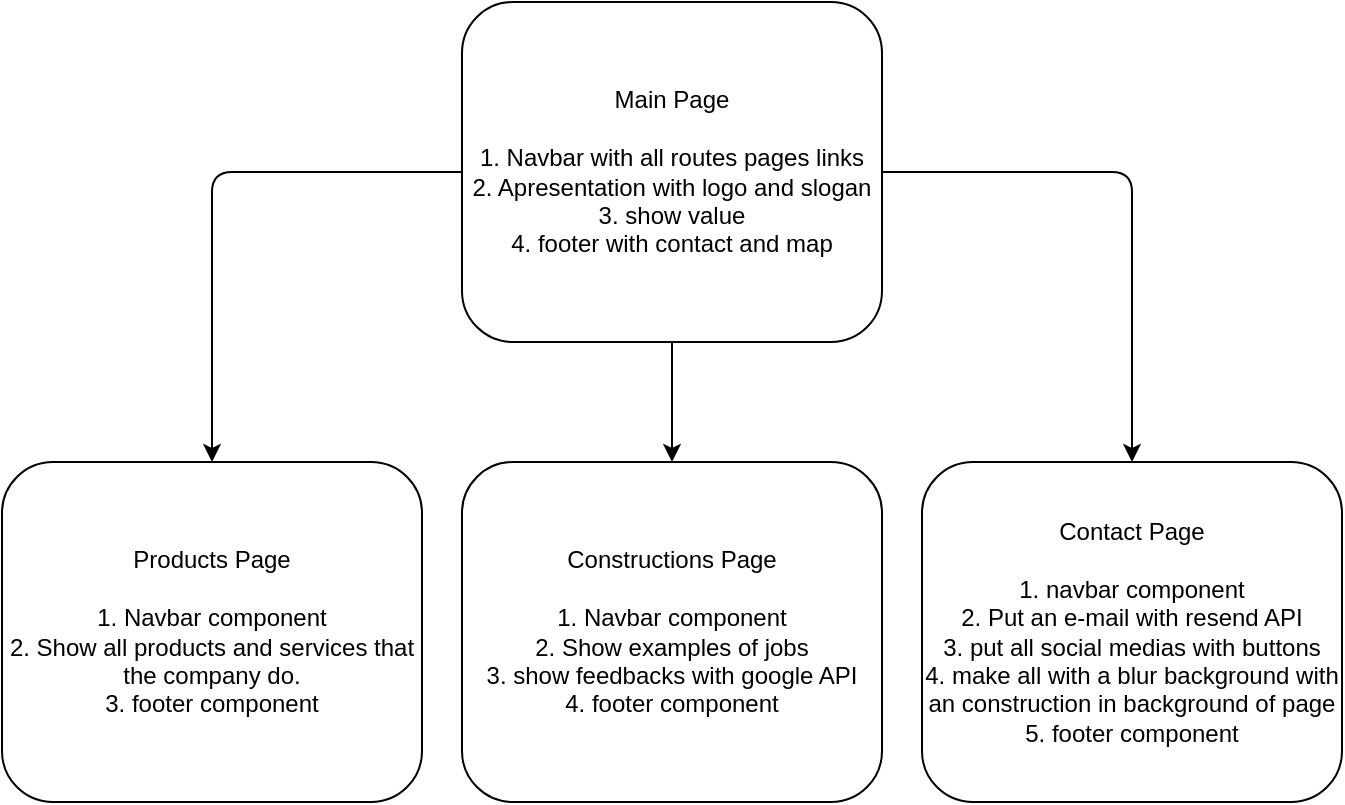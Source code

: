 <mxfile>
    <diagram id="ZKfxVyYQvxeKKPxxmpo3" name="Page-1">
        <mxGraphModel dx="720" dy="594" grid="1" gridSize="10" guides="1" tooltips="1" connect="1" arrows="1" fold="1" page="1" pageScale="1" pageWidth="850" pageHeight="1100" math="0" shadow="0">
            <root>
                <mxCell id="0"/>
                <mxCell id="1" parent="0"/>
                <mxCell id="3" style="edgeStyle=none;html=1;entryX=0.5;entryY=0;entryDx=0;entryDy=0;exitX=0;exitY=0.5;exitDx=0;exitDy=0;" edge="1" parent="1" source="2" target="4">
                    <mxGeometry relative="1" as="geometry">
                        <mxPoint x="140" y="165" as="targetPoint"/>
                        <Array as="points">
                            <mxPoint x="185" y="135"/>
                        </Array>
                    </mxGeometry>
                </mxCell>
                <mxCell id="6" value="" style="edgeStyle=none;html=1;" edge="1" parent="1" source="2" target="5">
                    <mxGeometry relative="1" as="geometry"/>
                </mxCell>
                <mxCell id="8" style="edgeStyle=none;html=1;entryX=0.5;entryY=0;entryDx=0;entryDy=0;exitX=1;exitY=0.5;exitDx=0;exitDy=0;" edge="1" parent="1" source="2" target="7">
                    <mxGeometry relative="1" as="geometry">
                        <mxPoint x="650" y="270" as="targetPoint"/>
                        <Array as="points">
                            <mxPoint x="645" y="135"/>
                        </Array>
                    </mxGeometry>
                </mxCell>
                <mxCell id="2" value="Main Page&lt;br&gt;&lt;br&gt;1. Navbar with all routes pages links&lt;br&gt;2. Apresentation with logo and slogan&lt;br&gt;3. show value&lt;br&gt;4. footer with contact and map" style="rounded=1;whiteSpace=wrap;html=1;" vertex="1" parent="1">
                    <mxGeometry x="310" y="50" width="210" height="170" as="geometry"/>
                </mxCell>
                <mxCell id="4" value="Products Page&lt;br&gt;&lt;br&gt;1. Navbar component&lt;br&gt;2. Show all products and services that the company do.&lt;br&gt;3. footer component" style="rounded=1;whiteSpace=wrap;html=1;" vertex="1" parent="1">
                    <mxGeometry x="80" y="280" width="210" height="170" as="geometry"/>
                </mxCell>
                <mxCell id="5" value="Constructions Page&lt;br&gt;&lt;br&gt;1. Navbar component&lt;br&gt;2. Show examples of jobs&lt;br&gt;3. show feedbacks with google API&lt;br&gt;4. footer component" style="rounded=1;whiteSpace=wrap;html=1;" vertex="1" parent="1">
                    <mxGeometry x="310" y="280" width="210" height="170" as="geometry"/>
                </mxCell>
                <mxCell id="7" value="Contact Page&lt;br&gt;&lt;br&gt;1. navbar component&lt;br&gt;2. Put an e-mail with resend API&lt;br&gt;3. put all social medias with buttons&lt;br&gt;4. make all with a blur background with an construction in background of page&lt;br&gt;5. footer component" style="rounded=1;whiteSpace=wrap;html=1;" vertex="1" parent="1">
                    <mxGeometry x="540" y="280" width="210" height="170" as="geometry"/>
                </mxCell>
            </root>
        </mxGraphModel>
    </diagram>
</mxfile>